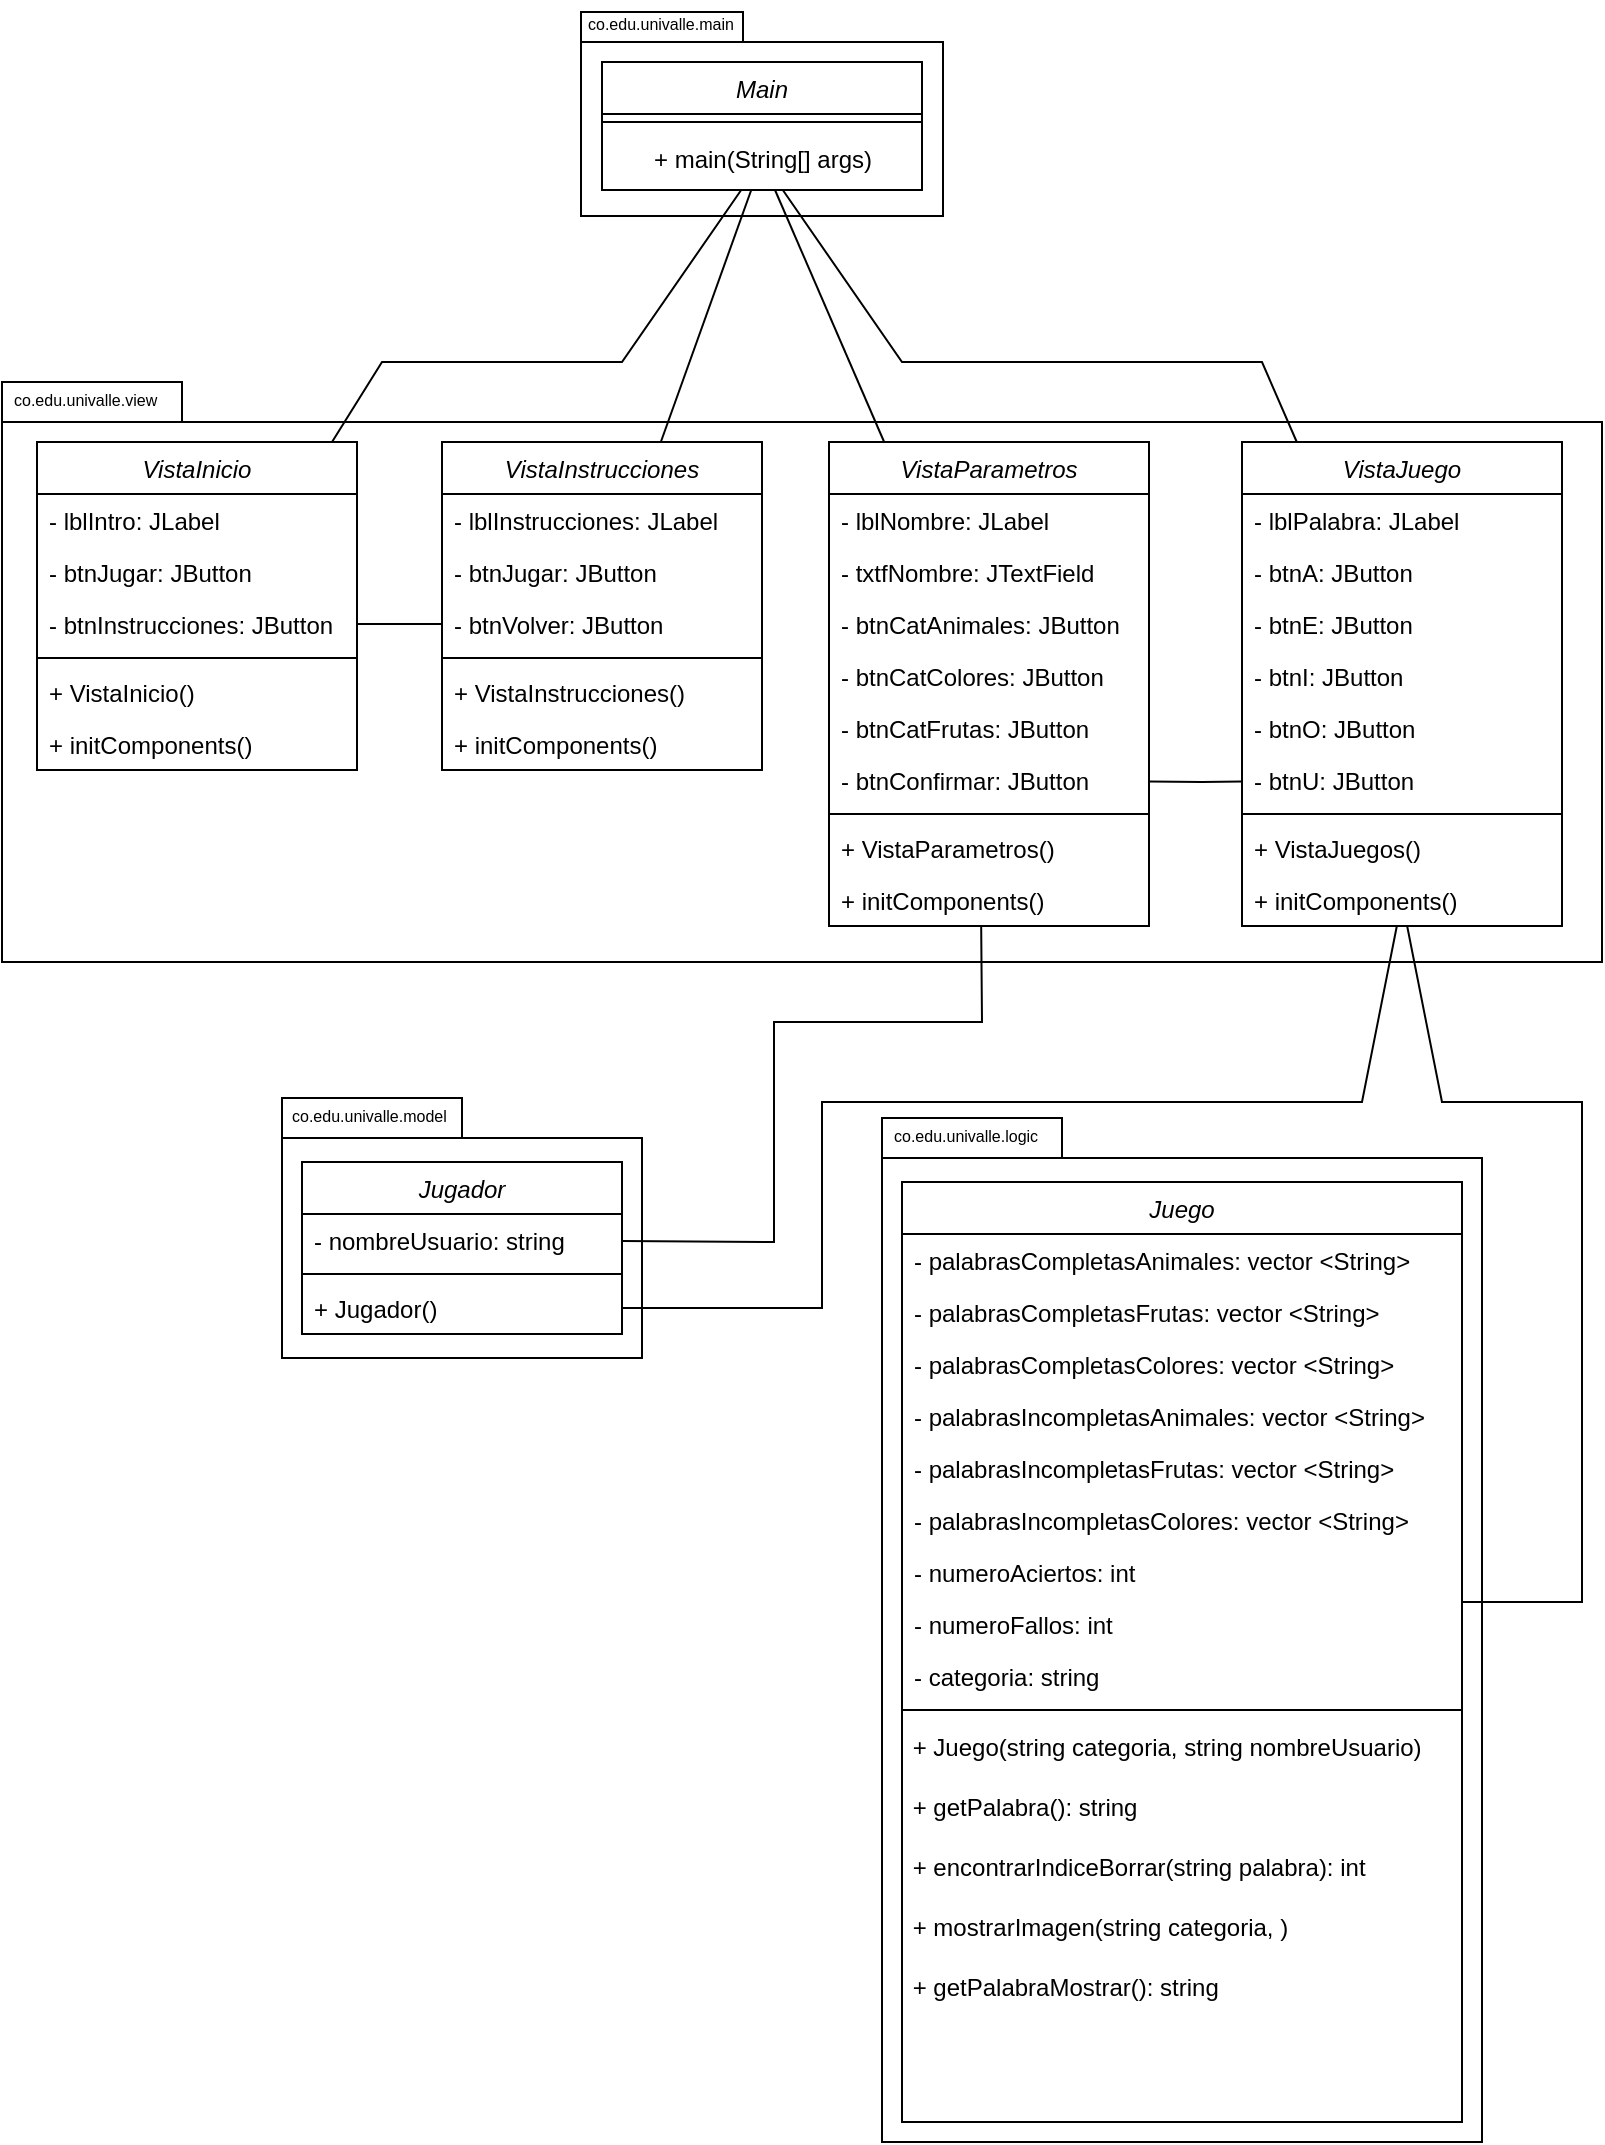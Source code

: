 <mxfile version="21.1.8" type="github">
  <diagram id="C5RBs43oDa-KdzZeNtuy" name="Page-1">
    <mxGraphModel dx="611" dy="293" grid="1" gridSize="10" guides="1" tooltips="1" connect="1" arrows="1" fold="1" page="1" pageScale="1" pageWidth="827" pageHeight="1169" math="0" shadow="0">
      <root>
        <mxCell id="WIyWlLk6GJQsqaUBKTNV-0" />
        <mxCell id="WIyWlLk6GJQsqaUBKTNV-1" parent="WIyWlLk6GJQsqaUBKTNV-0" />
        <mxCell id="RVjQ9BMWrg18vQn4J5gT-40" value="" style="shape=folder;fontStyle=1;spacingTop=10;tabWidth=81;tabHeight=15;tabPosition=left;html=1;whiteSpace=wrap;" vertex="1" parent="WIyWlLk6GJQsqaUBKTNV-1">
          <mxGeometry x="289.5" y="25" width="181" height="102" as="geometry" />
        </mxCell>
        <mxCell id="RVjQ9BMWrg18vQn4J5gT-33" value="" style="shape=folder;fontStyle=1;spacingTop=10;tabWidth=90;tabHeight=20;tabPosition=left;html=1;whiteSpace=wrap;" vertex="1" parent="WIyWlLk6GJQsqaUBKTNV-1">
          <mxGeometry x="440" y="578" width="300" height="512" as="geometry" />
        </mxCell>
        <mxCell id="RVjQ9BMWrg18vQn4J5gT-32" value="" style="shape=folder;fontStyle=1;spacingTop=10;tabWidth=90;tabHeight=20;tabPosition=left;html=1;whiteSpace=wrap;" vertex="1" parent="WIyWlLk6GJQsqaUBKTNV-1">
          <mxGeometry x="140" y="568" width="180" height="130" as="geometry" />
        </mxCell>
        <mxCell id="RVjQ9BMWrg18vQn4J5gT-13" value="Jugador" style="swimlane;fontStyle=2;align=center;verticalAlign=top;childLayout=stackLayout;horizontal=1;startSize=26;horizontalStack=0;resizeParent=1;resizeLast=0;collapsible=1;marginBottom=0;rounded=0;shadow=0;strokeWidth=1;" vertex="1" parent="WIyWlLk6GJQsqaUBKTNV-1">
          <mxGeometry x="150" y="600" width="160" height="86" as="geometry">
            <mxRectangle x="550" y="140" width="160" height="26" as="alternateBounds" />
          </mxGeometry>
        </mxCell>
        <mxCell id="RVjQ9BMWrg18vQn4J5gT-24" value="- nombreUsuario: string" style="text;align=left;verticalAlign=top;spacingLeft=4;spacingRight=4;overflow=hidden;rotatable=0;points=[[0,0.5],[1,0.5]];portConstraint=eastwest;" vertex="1" parent="RVjQ9BMWrg18vQn4J5gT-13">
          <mxGeometry y="26" width="160" height="26" as="geometry" />
        </mxCell>
        <mxCell id="RVjQ9BMWrg18vQn4J5gT-19" value="" style="line;html=1;strokeWidth=1;align=left;verticalAlign=middle;spacingTop=-1;spacingLeft=3;spacingRight=3;rotatable=0;labelPosition=right;points=[];portConstraint=eastwest;" vertex="1" parent="RVjQ9BMWrg18vQn4J5gT-13">
          <mxGeometry y="52" width="160" height="8" as="geometry" />
        </mxCell>
        <mxCell id="RVjQ9BMWrg18vQn4J5gT-20" value="+ Jugador()" style="text;align=left;verticalAlign=top;spacingLeft=4;spacingRight=4;overflow=hidden;rotatable=0;points=[[0,0.5],[1,0.5]];portConstraint=eastwest;" vertex="1" parent="RVjQ9BMWrg18vQn4J5gT-13">
          <mxGeometry y="60" width="160" height="26" as="geometry" />
        </mxCell>
        <mxCell id="RVjQ9BMWrg18vQn4J5gT-31" value="" style="shape=folder;fontStyle=1;spacingTop=10;tabWidth=90;tabHeight=20;tabPosition=left;html=1;whiteSpace=wrap;" vertex="1" parent="WIyWlLk6GJQsqaUBKTNV-1">
          <mxGeometry y="210" width="800" height="290" as="geometry" />
        </mxCell>
        <mxCell id="zkfFHV4jXpPFQw0GAbJ--0" value="Main" style="swimlane;fontStyle=2;align=center;verticalAlign=top;childLayout=stackLayout;horizontal=1;startSize=26;horizontalStack=0;resizeParent=1;resizeLast=0;collapsible=1;marginBottom=0;rounded=0;shadow=0;strokeWidth=1;" parent="WIyWlLk6GJQsqaUBKTNV-1" vertex="1">
          <mxGeometry x="300" y="50" width="160" height="64" as="geometry">
            <mxRectangle x="300" y="50" width="160" height="26" as="alternateBounds" />
          </mxGeometry>
        </mxCell>
        <mxCell id="zkfFHV4jXpPFQw0GAbJ--4" value="" style="line;html=1;strokeWidth=1;align=left;verticalAlign=middle;spacingTop=-1;spacingLeft=3;spacingRight=3;rotatable=0;labelPosition=right;points=[];portConstraint=eastwest;" parent="zkfFHV4jXpPFQw0GAbJ--0" vertex="1">
          <mxGeometry y="26" width="160" height="8" as="geometry" />
        </mxCell>
        <mxCell id="qx6XCxgeJxMdSCcZh3zr-53" value="+ main(String[] args)" style="text;html=1;align=center;verticalAlign=middle;resizable=0;points=[];autosize=1;strokeColor=none;fillColor=none;" parent="zkfFHV4jXpPFQw0GAbJ--0" vertex="1">
          <mxGeometry y="34" width="160" height="30" as="geometry" />
        </mxCell>
        <mxCell id="zkfFHV4jXpPFQw0GAbJ--6" value="VistaInstrucciones" style="swimlane;fontStyle=2;align=center;verticalAlign=top;childLayout=stackLayout;horizontal=1;startSize=26;horizontalStack=0;resizeParent=1;resizeLast=0;collapsible=1;marginBottom=0;rounded=0;shadow=0;strokeWidth=1;" parent="WIyWlLk6GJQsqaUBKTNV-1" vertex="1">
          <mxGeometry x="220" y="240" width="160" height="164" as="geometry">
            <mxRectangle x="130" y="380" width="160" height="26" as="alternateBounds" />
          </mxGeometry>
        </mxCell>
        <mxCell id="zkfFHV4jXpPFQw0GAbJ--7" value="- lblInstrucciones: JLabel" style="text;align=left;verticalAlign=top;spacingLeft=4;spacingRight=4;overflow=hidden;rotatable=0;points=[[0,0.5],[1,0.5]];portConstraint=eastwest;" parent="zkfFHV4jXpPFQw0GAbJ--6" vertex="1">
          <mxGeometry y="26" width="160" height="26" as="geometry" />
        </mxCell>
        <mxCell id="zkfFHV4jXpPFQw0GAbJ--8" value="- btnJugar: JButton" style="text;align=left;verticalAlign=top;spacingLeft=4;spacingRight=4;overflow=hidden;rotatable=0;points=[[0,0.5],[1,0.5]];portConstraint=eastwest;rounded=0;shadow=0;html=0;" parent="zkfFHV4jXpPFQw0GAbJ--6" vertex="1">
          <mxGeometry y="52" width="160" height="26" as="geometry" />
        </mxCell>
        <mxCell id="qx6XCxgeJxMdSCcZh3zr-32" value="- btnVolver: JButton" style="text;align=left;verticalAlign=top;spacingLeft=4;spacingRight=4;overflow=hidden;rotatable=0;points=[[0,0.5],[1,0.5]];portConstraint=eastwest;rounded=0;shadow=0;html=0;" parent="zkfFHV4jXpPFQw0GAbJ--6" vertex="1">
          <mxGeometry y="78" width="160" height="26" as="geometry" />
        </mxCell>
        <mxCell id="zkfFHV4jXpPFQw0GAbJ--9" value="" style="line;html=1;strokeWidth=1;align=left;verticalAlign=middle;spacingTop=-1;spacingLeft=3;spacingRight=3;rotatable=0;labelPosition=right;points=[];portConstraint=eastwest;" parent="zkfFHV4jXpPFQw0GAbJ--6" vertex="1">
          <mxGeometry y="104" width="160" height="8" as="geometry" />
        </mxCell>
        <mxCell id="qx6XCxgeJxMdSCcZh3zr-34" value="+ VistaInstrucciones()" style="text;align=left;verticalAlign=top;spacingLeft=4;spacingRight=4;overflow=hidden;rotatable=0;points=[[0,0.5],[1,0.5]];portConstraint=eastwest;" parent="zkfFHV4jXpPFQw0GAbJ--6" vertex="1">
          <mxGeometry y="112" width="160" height="26" as="geometry" />
        </mxCell>
        <mxCell id="qx6XCxgeJxMdSCcZh3zr-35" value="+ initComponents()" style="text;align=left;verticalAlign=top;spacingLeft=4;spacingRight=4;overflow=hidden;rotatable=0;points=[[0,0.5],[1,0.5]];portConstraint=eastwest;" parent="zkfFHV4jXpPFQw0GAbJ--6" vertex="1">
          <mxGeometry y="138" width="160" height="26" as="geometry" />
        </mxCell>
        <mxCell id="zkfFHV4jXpPFQw0GAbJ--13" value="Juego" style="swimlane;fontStyle=2;align=center;verticalAlign=top;childLayout=stackLayout;horizontal=1;startSize=26;horizontalStack=0;resizeParent=1;resizeLast=0;collapsible=1;marginBottom=0;rounded=0;shadow=0;strokeWidth=1;" parent="WIyWlLk6GJQsqaUBKTNV-1" vertex="1">
          <mxGeometry x="450" y="610" width="280" height="470" as="geometry">
            <mxRectangle x="340" y="380" width="170" height="26" as="alternateBounds" />
          </mxGeometry>
        </mxCell>
        <mxCell id="RVjQ9BMWrg18vQn4J5gT-7" value="- palabrasCompletasAnimales: vector &lt;String&gt;" style="text;align=left;verticalAlign=top;spacingLeft=4;spacingRight=4;overflow=hidden;rotatable=0;points=[[0,0.5],[1,0.5]];portConstraint=eastwest;" vertex="1" parent="zkfFHV4jXpPFQw0GAbJ--13">
          <mxGeometry y="26" width="280" height="26" as="geometry" />
        </mxCell>
        <mxCell id="RVjQ9BMWrg18vQn4J5gT-9" value="- palabrasCompletasFrutas: vector &lt;String&gt;" style="text;align=left;verticalAlign=top;spacingLeft=4;spacingRight=4;overflow=hidden;rotatable=0;points=[[0,0.5],[1,0.5]];portConstraint=eastwest;" vertex="1" parent="zkfFHV4jXpPFQw0GAbJ--13">
          <mxGeometry y="52" width="280" height="26" as="geometry" />
        </mxCell>
        <mxCell id="RVjQ9BMWrg18vQn4J5gT-8" value="- palabrasCompletasColores: vector &lt;String&gt;" style="text;align=left;verticalAlign=top;spacingLeft=4;spacingRight=4;overflow=hidden;rotatable=0;points=[[0,0.5],[1,0.5]];portConstraint=eastwest;" vertex="1" parent="zkfFHV4jXpPFQw0GAbJ--13">
          <mxGeometry y="78" width="280" height="26" as="geometry" />
        </mxCell>
        <mxCell id="RVjQ9BMWrg18vQn4J5gT-10" value="- palabrasIncompletasAnimales: vector &lt;String&gt;" style="text;align=left;verticalAlign=top;spacingLeft=4;spacingRight=4;overflow=hidden;rotatable=0;points=[[0,0.5],[1,0.5]];portConstraint=eastwest;" vertex="1" parent="zkfFHV4jXpPFQw0GAbJ--13">
          <mxGeometry y="104" width="280" height="26" as="geometry" />
        </mxCell>
        <mxCell id="RVjQ9BMWrg18vQn4J5gT-12" value="- palabrasIncompletasFrutas: vector &lt;String&gt;" style="text;align=left;verticalAlign=top;spacingLeft=4;spacingRight=4;overflow=hidden;rotatable=0;points=[[0,0.5],[1,0.5]];portConstraint=eastwest;" vertex="1" parent="zkfFHV4jXpPFQw0GAbJ--13">
          <mxGeometry y="130" width="280" height="26" as="geometry" />
        </mxCell>
        <mxCell id="RVjQ9BMWrg18vQn4J5gT-11" value="- palabrasIncompletasColores: vector &lt;String&gt;" style="text;align=left;verticalAlign=top;spacingLeft=4;spacingRight=4;overflow=hidden;rotatable=0;points=[[0,0.5],[1,0.5]];portConstraint=eastwest;" vertex="1" parent="zkfFHV4jXpPFQw0GAbJ--13">
          <mxGeometry y="156" width="280" height="26" as="geometry" />
        </mxCell>
        <mxCell id="RVjQ9BMWrg18vQn4J5gT-22" value="- numeroAciertos: int" style="text;align=left;verticalAlign=top;spacingLeft=4;spacingRight=4;overflow=hidden;rotatable=0;points=[[0,0.5],[1,0.5]];portConstraint=eastwest;" vertex="1" parent="zkfFHV4jXpPFQw0GAbJ--13">
          <mxGeometry y="182" width="280" height="26" as="geometry" />
        </mxCell>
        <mxCell id="RVjQ9BMWrg18vQn4J5gT-23" value="- numeroFallos: int" style="text;align=left;verticalAlign=top;spacingLeft=4;spacingRight=4;overflow=hidden;rotatable=0;points=[[0,0.5],[1,0.5]];portConstraint=eastwest;" vertex="1" parent="zkfFHV4jXpPFQw0GAbJ--13">
          <mxGeometry y="208" width="280" height="26" as="geometry" />
        </mxCell>
        <mxCell id="RVjQ9BMWrg18vQn4J5gT-28" value="- categoria: string" style="text;align=left;verticalAlign=top;spacingLeft=4;spacingRight=4;overflow=hidden;rotatable=0;points=[[0,0.5],[1,0.5]];portConstraint=eastwest;" vertex="1" parent="zkfFHV4jXpPFQw0GAbJ--13">
          <mxGeometry y="234" width="280" height="26" as="geometry" />
        </mxCell>
        <mxCell id="zkfFHV4jXpPFQw0GAbJ--15" value="" style="line;html=1;strokeWidth=1;align=left;verticalAlign=middle;spacingTop=-1;spacingLeft=3;spacingRight=3;rotatable=0;labelPosition=right;points=[];portConstraint=eastwest;" parent="zkfFHV4jXpPFQw0GAbJ--13" vertex="1">
          <mxGeometry y="260" width="280" height="8" as="geometry" />
        </mxCell>
        <mxCell id="qx6XCxgeJxMdSCcZh3zr-31" value="&amp;nbsp;+ Juego(string categoria, string nombreUsuario)" style="text;html=1;align=left;verticalAlign=middle;resizable=0;points=[];autosize=1;strokeColor=none;fillColor=none;" parent="zkfFHV4jXpPFQw0GAbJ--13" vertex="1">
          <mxGeometry y="268" width="280" height="30" as="geometry" />
        </mxCell>
        <mxCell id="qx6XCxgeJxMdSCcZh3zr-56" value="&amp;nbsp;+ getPalabra(): string" style="text;html=1;align=left;verticalAlign=middle;resizable=0;points=[];autosize=1;strokeColor=none;fillColor=none;" parent="zkfFHV4jXpPFQw0GAbJ--13" vertex="1">
          <mxGeometry y="298" width="280" height="30" as="geometry" />
        </mxCell>
        <mxCell id="qx6XCxgeJxMdSCcZh3zr-57" value="&amp;nbsp;+ encontrarIndiceBorrar(string palabra): int" style="text;html=1;align=left;verticalAlign=middle;resizable=0;points=[];autosize=1;strokeColor=none;fillColor=none;" parent="zkfFHV4jXpPFQw0GAbJ--13" vertex="1">
          <mxGeometry y="328" width="280" height="30" as="geometry" />
        </mxCell>
        <mxCell id="qx6XCxgeJxMdSCcZh3zr-58" value="&amp;nbsp;+ mostrarImagen(string categoria, )" style="text;html=1;align=left;verticalAlign=middle;resizable=0;points=[];autosize=1;strokeColor=none;fillColor=none;" parent="zkfFHV4jXpPFQw0GAbJ--13" vertex="1">
          <mxGeometry y="358" width="280" height="30" as="geometry" />
        </mxCell>
        <mxCell id="qx6XCxgeJxMdSCcZh3zr-61" value="&amp;nbsp;+ getPalabraMostrar(): string" style="text;html=1;align=left;verticalAlign=middle;resizable=0;points=[];autosize=1;strokeColor=none;fillColor=none;" parent="zkfFHV4jXpPFQw0GAbJ--13" vertex="1">
          <mxGeometry y="388" width="280" height="30" as="geometry" />
        </mxCell>
        <mxCell id="zkfFHV4jXpPFQw0GAbJ--17" value="VistaInicio" style="swimlane;fontStyle=2;align=center;verticalAlign=top;childLayout=stackLayout;horizontal=1;startSize=26;horizontalStack=0;resizeParent=1;resizeLast=0;collapsible=1;marginBottom=0;rounded=0;shadow=0;strokeWidth=1;" parent="WIyWlLk6GJQsqaUBKTNV-1" vertex="1">
          <mxGeometry x="17.5" y="240" width="160" height="164" as="geometry">
            <mxRectangle x="550" y="140" width="160" height="26" as="alternateBounds" />
          </mxGeometry>
        </mxCell>
        <mxCell id="zkfFHV4jXpPFQw0GAbJ--18" value="- lblIntro: JLabel" style="text;align=left;verticalAlign=top;spacingLeft=4;spacingRight=4;overflow=hidden;rotatable=0;points=[[0,0.5],[1,0.5]];portConstraint=eastwest;" parent="zkfFHV4jXpPFQw0GAbJ--17" vertex="1">
          <mxGeometry y="26" width="160" height="26" as="geometry" />
        </mxCell>
        <mxCell id="zkfFHV4jXpPFQw0GAbJ--19" value="- btnJugar: JButton" style="text;align=left;verticalAlign=top;spacingLeft=4;spacingRight=4;overflow=hidden;rotatable=0;points=[[0,0.5],[1,0.5]];portConstraint=eastwest;rounded=0;shadow=0;html=0;" parent="zkfFHV4jXpPFQw0GAbJ--17" vertex="1">
          <mxGeometry y="52" width="160" height="26" as="geometry" />
        </mxCell>
        <mxCell id="zkfFHV4jXpPFQw0GAbJ--20" value="- btnInstrucciones: JButton" style="text;align=left;verticalAlign=top;spacingLeft=4;spacingRight=4;overflow=hidden;rotatable=0;points=[[0,0.5],[1,0.5]];portConstraint=eastwest;rounded=0;shadow=0;html=0;" parent="zkfFHV4jXpPFQw0GAbJ--17" vertex="1">
          <mxGeometry y="78" width="160" height="26" as="geometry" />
        </mxCell>
        <mxCell id="zkfFHV4jXpPFQw0GAbJ--23" value="" style="line;html=1;strokeWidth=1;align=left;verticalAlign=middle;spacingTop=-1;spacingLeft=3;spacingRight=3;rotatable=0;labelPosition=right;points=[];portConstraint=eastwest;" parent="zkfFHV4jXpPFQw0GAbJ--17" vertex="1">
          <mxGeometry y="104" width="160" height="8" as="geometry" />
        </mxCell>
        <mxCell id="zkfFHV4jXpPFQw0GAbJ--24" value="+ VistaInicio()" style="text;align=left;verticalAlign=top;spacingLeft=4;spacingRight=4;overflow=hidden;rotatable=0;points=[[0,0.5],[1,0.5]];portConstraint=eastwest;" parent="zkfFHV4jXpPFQw0GAbJ--17" vertex="1">
          <mxGeometry y="112" width="160" height="26" as="geometry" />
        </mxCell>
        <mxCell id="zkfFHV4jXpPFQw0GAbJ--25" value="+ initComponents()" style="text;align=left;verticalAlign=top;spacingLeft=4;spacingRight=4;overflow=hidden;rotatable=0;points=[[0,0.5],[1,0.5]];portConstraint=eastwest;" parent="zkfFHV4jXpPFQw0GAbJ--17" vertex="1">
          <mxGeometry y="138" width="160" height="26" as="geometry" />
        </mxCell>
        <mxCell id="qx6XCxgeJxMdSCcZh3zr-0" value="VistaParametros" style="swimlane;fontStyle=2;align=center;verticalAlign=top;childLayout=stackLayout;horizontal=1;startSize=26;horizontalStack=0;resizeParent=1;resizeLast=0;collapsible=1;marginBottom=0;rounded=0;shadow=0;strokeWidth=1;" parent="WIyWlLk6GJQsqaUBKTNV-1" vertex="1">
          <mxGeometry x="413.5" y="240" width="160" height="242" as="geometry">
            <mxRectangle x="550" y="140" width="160" height="26" as="alternateBounds" />
          </mxGeometry>
        </mxCell>
        <mxCell id="qx6XCxgeJxMdSCcZh3zr-36" value="- lblNombre: JLabel" style="text;align=left;verticalAlign=top;spacingLeft=4;spacingRight=4;overflow=hidden;rotatable=0;points=[[0,0.5],[1,0.5]];portConstraint=eastwest;" parent="qx6XCxgeJxMdSCcZh3zr-0" vertex="1">
          <mxGeometry y="26" width="160" height="26" as="geometry" />
        </mxCell>
        <mxCell id="qx6XCxgeJxMdSCcZh3zr-38" value="- txtfNombre: JTextField" style="text;align=left;verticalAlign=top;spacingLeft=4;spacingRight=4;overflow=hidden;rotatable=0;points=[[0,0.5],[1,0.5]];portConstraint=eastwest;rounded=0;shadow=0;html=0;" parent="qx6XCxgeJxMdSCcZh3zr-0" vertex="1">
          <mxGeometry y="52" width="160" height="26" as="geometry" />
        </mxCell>
        <mxCell id="qx6XCxgeJxMdSCcZh3zr-39" value="- btnCatAnimales: JButton" style="text;align=left;verticalAlign=top;spacingLeft=4;spacingRight=4;overflow=hidden;rotatable=0;points=[[0,0.5],[1,0.5]];portConstraint=eastwest;rounded=0;shadow=0;html=0;" parent="qx6XCxgeJxMdSCcZh3zr-0" vertex="1">
          <mxGeometry y="78" width="160" height="26" as="geometry" />
        </mxCell>
        <mxCell id="qx6XCxgeJxMdSCcZh3zr-40" value="- btnCatColores: JButton" style="text;align=left;verticalAlign=top;spacingLeft=4;spacingRight=4;overflow=hidden;rotatable=0;points=[[0,0.5],[1,0.5]];portConstraint=eastwest;rounded=0;shadow=0;html=0;" parent="qx6XCxgeJxMdSCcZh3zr-0" vertex="1">
          <mxGeometry y="104" width="160" height="26" as="geometry" />
        </mxCell>
        <mxCell id="qx6XCxgeJxMdSCcZh3zr-41" value="- btnCatFrutas: JButton" style="text;align=left;verticalAlign=top;spacingLeft=4;spacingRight=4;overflow=hidden;rotatable=0;points=[[0,0.5],[1,0.5]];portConstraint=eastwest;rounded=0;shadow=0;html=0;" parent="qx6XCxgeJxMdSCcZh3zr-0" vertex="1">
          <mxGeometry y="130" width="160" height="26" as="geometry" />
        </mxCell>
        <mxCell id="RVjQ9BMWrg18vQn4J5gT-27" value="- btnConfirmar: JButton" style="text;align=left;verticalAlign=top;spacingLeft=4;spacingRight=4;overflow=hidden;rotatable=0;points=[[0,0.5],[1,0.5]];portConstraint=eastwest;rounded=0;shadow=0;html=0;" vertex="1" parent="qx6XCxgeJxMdSCcZh3zr-0">
          <mxGeometry y="156" width="160" height="26" as="geometry" />
        </mxCell>
        <mxCell id="qx6XCxgeJxMdSCcZh3zr-6" value="" style="line;html=1;strokeWidth=1;align=left;verticalAlign=middle;spacingTop=-1;spacingLeft=3;spacingRight=3;rotatable=0;labelPosition=right;points=[];portConstraint=eastwest;" parent="qx6XCxgeJxMdSCcZh3zr-0" vertex="1">
          <mxGeometry y="182" width="160" height="8" as="geometry" />
        </mxCell>
        <mxCell id="qx6XCxgeJxMdSCcZh3zr-42" value="+ VistaParametros()" style="text;align=left;verticalAlign=top;spacingLeft=4;spacingRight=4;overflow=hidden;rotatable=0;points=[[0,0.5],[1,0.5]];portConstraint=eastwest;" parent="qx6XCxgeJxMdSCcZh3zr-0" vertex="1">
          <mxGeometry y="190" width="160" height="26" as="geometry" />
        </mxCell>
        <mxCell id="qx6XCxgeJxMdSCcZh3zr-43" value="+ initComponents()" style="text;align=left;verticalAlign=top;spacingLeft=4;spacingRight=4;overflow=hidden;rotatable=0;points=[[0,0.5],[1,0.5]];portConstraint=eastwest;" parent="qx6XCxgeJxMdSCcZh3zr-0" vertex="1">
          <mxGeometry y="216" width="160" height="26" as="geometry" />
        </mxCell>
        <mxCell id="qx6XCxgeJxMdSCcZh3zr-9" value="" style="endArrow=none;html=1;rounded=0;" parent="WIyWlLk6GJQsqaUBKTNV-1" source="zkfFHV4jXpPFQw0GAbJ--17" target="qx6XCxgeJxMdSCcZh3zr-53" edge="1">
          <mxGeometry width="50" height="50" relative="1" as="geometry">
            <mxPoint x="169.5" y="320" as="sourcePoint" />
            <mxPoint x="374.545" y="110" as="targetPoint" />
            <Array as="points">
              <mxPoint x="165" y="240" />
              <mxPoint x="190" y="200" />
              <mxPoint x="310" y="200" />
            </Array>
          </mxGeometry>
        </mxCell>
        <mxCell id="qx6XCxgeJxMdSCcZh3zr-10" value="" style="endArrow=none;html=1;rounded=0;" parent="WIyWlLk6GJQsqaUBKTNV-1" source="qx6XCxgeJxMdSCcZh3zr-0" target="qx6XCxgeJxMdSCcZh3zr-53" edge="1">
          <mxGeometry width="50" height="50" relative="1" as="geometry">
            <mxPoint x="390" y="440" as="sourcePoint" />
            <mxPoint x="384.597" y="110" as="targetPoint" />
            <Array as="points" />
          </mxGeometry>
        </mxCell>
        <mxCell id="qx6XCxgeJxMdSCcZh3zr-11" value="" style="endArrow=none;html=1;rounded=0;" parent="WIyWlLk6GJQsqaUBKTNV-1" source="zkfFHV4jXpPFQw0GAbJ--6" target="qx6XCxgeJxMdSCcZh3zr-53" edge="1">
          <mxGeometry width="50" height="50" relative="1" as="geometry">
            <mxPoint x="340" y="270" as="sourcePoint" />
            <mxPoint x="376.475" y="110" as="targetPoint" />
          </mxGeometry>
        </mxCell>
        <mxCell id="qx6XCxgeJxMdSCcZh3zr-12" value="" style="endArrow=none;html=1;rounded=0;" parent="WIyWlLk6GJQsqaUBKTNV-1" edge="1" target="qx6XCxgeJxMdSCcZh3zr-45">
          <mxGeometry width="50" height="50" relative="1" as="geometry">
            <mxPoint x="730" y="820" as="sourcePoint" />
            <mxPoint x="700" y="542" as="targetPoint" />
            <Array as="points">
              <mxPoint x="790" y="820" />
              <mxPoint x="790" y="570" />
              <mxPoint x="720" y="570" />
            </Array>
          </mxGeometry>
        </mxCell>
        <mxCell id="qx6XCxgeJxMdSCcZh3zr-13" value="VistaJuego" style="swimlane;fontStyle=2;align=center;verticalAlign=top;childLayout=stackLayout;horizontal=1;startSize=26;horizontalStack=0;resizeParent=1;resizeLast=0;collapsible=1;marginBottom=0;rounded=0;shadow=0;strokeWidth=1;" parent="WIyWlLk6GJQsqaUBKTNV-1" vertex="1">
          <mxGeometry x="620" y="240" width="160" height="242" as="geometry">
            <mxRectangle x="550" y="140" width="160" height="26" as="alternateBounds" />
          </mxGeometry>
        </mxCell>
        <mxCell id="qx6XCxgeJxMdSCcZh3zr-46" value="- lblPalabra: JLabel" style="text;align=left;verticalAlign=top;spacingLeft=4;spacingRight=4;overflow=hidden;rotatable=0;points=[[0,0.5],[1,0.5]];portConstraint=eastwest;" parent="qx6XCxgeJxMdSCcZh3zr-13" vertex="1">
          <mxGeometry y="26" width="160" height="26" as="geometry" />
        </mxCell>
        <mxCell id="qx6XCxgeJxMdSCcZh3zr-49" value="- btnA: JButton" style="text;align=left;verticalAlign=top;spacingLeft=4;spacingRight=4;overflow=hidden;rotatable=0;points=[[0,0.5],[1,0.5]];portConstraint=eastwest;rounded=0;shadow=0;html=0;" parent="qx6XCxgeJxMdSCcZh3zr-13" vertex="1">
          <mxGeometry y="52" width="160" height="26" as="geometry" />
        </mxCell>
        <mxCell id="qx6XCxgeJxMdSCcZh3zr-48" value="- btnE: JButton" style="text;align=left;verticalAlign=top;spacingLeft=4;spacingRight=4;overflow=hidden;rotatable=0;points=[[0,0.5],[1,0.5]];portConstraint=eastwest;rounded=0;shadow=0;html=0;" parent="qx6XCxgeJxMdSCcZh3zr-13" vertex="1">
          <mxGeometry y="78" width="160" height="26" as="geometry" />
        </mxCell>
        <mxCell id="qx6XCxgeJxMdSCcZh3zr-47" value="- btnI: JButton" style="text;align=left;verticalAlign=top;spacingLeft=4;spacingRight=4;overflow=hidden;rotatable=0;points=[[0,0.5],[1,0.5]];portConstraint=eastwest;rounded=0;shadow=0;html=0;" parent="qx6XCxgeJxMdSCcZh3zr-13" vertex="1">
          <mxGeometry y="104" width="160" height="26" as="geometry" />
        </mxCell>
        <mxCell id="qx6XCxgeJxMdSCcZh3zr-50" value="- btnO: JButton" style="text;align=left;verticalAlign=top;spacingLeft=4;spacingRight=4;overflow=hidden;rotatable=0;points=[[0,0.5],[1,0.5]];portConstraint=eastwest;rounded=0;shadow=0;html=0;" parent="qx6XCxgeJxMdSCcZh3zr-13" vertex="1">
          <mxGeometry y="130" width="160" height="26" as="geometry" />
        </mxCell>
        <mxCell id="qx6XCxgeJxMdSCcZh3zr-51" value="- btnU: JButton" style="text;align=left;verticalAlign=top;spacingLeft=4;spacingRight=4;overflow=hidden;rotatable=0;points=[[0,0.5],[1,0.5]];portConstraint=eastwest;rounded=0;shadow=0;html=0;" parent="qx6XCxgeJxMdSCcZh3zr-13" vertex="1">
          <mxGeometry y="156" width="160" height="26" as="geometry" />
        </mxCell>
        <mxCell id="qx6XCxgeJxMdSCcZh3zr-19" value="" style="line;html=1;strokeWidth=1;align=left;verticalAlign=middle;spacingTop=-1;spacingLeft=3;spacingRight=3;rotatable=0;labelPosition=right;points=[];portConstraint=eastwest;" parent="qx6XCxgeJxMdSCcZh3zr-13" vertex="1">
          <mxGeometry y="182" width="160" height="8" as="geometry" />
        </mxCell>
        <mxCell id="qx6XCxgeJxMdSCcZh3zr-44" value="+ VistaJuegos()" style="text;align=left;verticalAlign=top;spacingLeft=4;spacingRight=4;overflow=hidden;rotatable=0;points=[[0,0.5],[1,0.5]];portConstraint=eastwest;" parent="qx6XCxgeJxMdSCcZh3zr-13" vertex="1">
          <mxGeometry y="190" width="160" height="26" as="geometry" />
        </mxCell>
        <mxCell id="qx6XCxgeJxMdSCcZh3zr-45" value="+ initComponents()" style="text;align=left;verticalAlign=top;spacingLeft=4;spacingRight=4;overflow=hidden;rotatable=0;points=[[0,0.5],[1,0.5]];portConstraint=eastwest;" parent="qx6XCxgeJxMdSCcZh3zr-13" vertex="1">
          <mxGeometry y="216" width="160" height="26" as="geometry" />
        </mxCell>
        <mxCell id="qx6XCxgeJxMdSCcZh3zr-27" value="" style="endArrow=none;html=1;rounded=0;" parent="WIyWlLk6GJQsqaUBKTNV-1" source="qx6XCxgeJxMdSCcZh3zr-53" target="qx6XCxgeJxMdSCcZh3zr-13" edge="1">
          <mxGeometry width="50" height="50" relative="1" as="geometry">
            <mxPoint x="385.455" y="110" as="sourcePoint" />
            <mxPoint x="660" y="188" as="targetPoint" />
            <Array as="points">
              <mxPoint x="450" y="200" />
              <mxPoint x="600" y="200" />
              <mxPoint x="630" y="200" />
            </Array>
          </mxGeometry>
        </mxCell>
        <mxCell id="qx6XCxgeJxMdSCcZh3zr-28" value="" style="endArrow=none;html=1;rounded=0;" parent="WIyWlLk6GJQsqaUBKTNV-1" source="RVjQ9BMWrg18vQn4J5gT-24" edge="1">
          <mxGeometry width="50" height="50" relative="1" as="geometry">
            <mxPoint x="305.68" y="645.37" as="sourcePoint" />
            <mxPoint x="489.592" y="482" as="targetPoint" />
            <Array as="points">
              <mxPoint x="386" y="640" />
              <mxPoint x="386" y="530" />
              <mxPoint x="490" y="530" />
            </Array>
          </mxGeometry>
        </mxCell>
        <mxCell id="RVjQ9BMWrg18vQn4J5gT-0" value="" style="endArrow=none;html=1;rounded=0;" edge="1" parent="WIyWlLk6GJQsqaUBKTNV-1" source="zkfFHV4jXpPFQw0GAbJ--20" target="qx6XCxgeJxMdSCcZh3zr-32">
          <mxGeometry width="50" height="50" relative="1" as="geometry">
            <mxPoint x="390" y="310" as="sourcePoint" />
            <mxPoint x="230" y="330" as="targetPoint" />
          </mxGeometry>
        </mxCell>
        <mxCell id="RVjQ9BMWrg18vQn4J5gT-26" value="" style="endArrow=none;html=1;rounded=0;" edge="1" parent="WIyWlLk6GJQsqaUBKTNV-1" source="RVjQ9BMWrg18vQn4J5gT-20" target="qx6XCxgeJxMdSCcZh3zr-45">
          <mxGeometry width="50" height="50" relative="1" as="geometry">
            <mxPoint x="380" y="830" as="sourcePoint" />
            <mxPoint x="430" y="780" as="targetPoint" />
            <Array as="points">
              <mxPoint x="410" y="673" />
              <mxPoint x="410" y="570" />
              <mxPoint x="680" y="570" />
            </Array>
          </mxGeometry>
        </mxCell>
        <mxCell id="RVjQ9BMWrg18vQn4J5gT-29" value="" style="endArrow=none;html=1;rounded=0;" edge="1" parent="WIyWlLk6GJQsqaUBKTNV-1" source="qx6XCxgeJxMdSCcZh3zr-51" target="RVjQ9BMWrg18vQn4J5gT-27">
          <mxGeometry width="50" height="50" relative="1" as="geometry">
            <mxPoint x="600" y="550" as="sourcePoint" />
            <mxPoint x="460" y="550" as="targetPoint" />
            <Array as="points">
              <mxPoint x="600" y="410" />
            </Array>
          </mxGeometry>
        </mxCell>
        <mxCell id="RVjQ9BMWrg18vQn4J5gT-36" value="&lt;font style=&quot;font-size: 8px;&quot;&gt;co.edu.univalle.model&lt;/font&gt;" style="text;html=1;align=left;verticalAlign=bottom;resizable=0;points=[];autosize=1;strokeColor=none;fillColor=none;fontSize=8;" vertex="1" parent="WIyWlLk6GJQsqaUBKTNV-1">
          <mxGeometry x="143" y="565" width="100" height="20" as="geometry" />
        </mxCell>
        <mxCell id="RVjQ9BMWrg18vQn4J5gT-38" value="&lt;font style=&quot;font-size: 8px;&quot;&gt;co.edu.univalle.logic&lt;/font&gt;" style="text;html=1;align=left;verticalAlign=bottom;resizable=0;points=[];autosize=1;strokeColor=none;fillColor=none;fontSize=8;" vertex="1" parent="WIyWlLk6GJQsqaUBKTNV-1">
          <mxGeometry x="443.5" y="575" width="100" height="20" as="geometry" />
        </mxCell>
        <mxCell id="RVjQ9BMWrg18vQn4J5gT-39" value="&lt;font style=&quot;font-size: 8px;&quot;&gt;co.edu.univalle.view&lt;/font&gt;" style="text;html=1;align=left;verticalAlign=bottom;resizable=0;points=[];autosize=1;strokeColor=none;fillColor=none;fontSize=8;" vertex="1" parent="WIyWlLk6GJQsqaUBKTNV-1">
          <mxGeometry x="4" y="207" width="100" height="20" as="geometry" />
        </mxCell>
        <mxCell id="RVjQ9BMWrg18vQn4J5gT-41" value="&lt;font style=&quot;font-size: 8px;&quot;&gt;co.edu.univalle.main&lt;/font&gt;" style="text;html=1;align=left;verticalAlign=bottom;resizable=0;points=[];autosize=1;strokeColor=none;fillColor=none;fontSize=8;" vertex="1" parent="WIyWlLk6GJQsqaUBKTNV-1">
          <mxGeometry x="291" y="19" width="100" height="20" as="geometry" />
        </mxCell>
      </root>
    </mxGraphModel>
  </diagram>
</mxfile>
